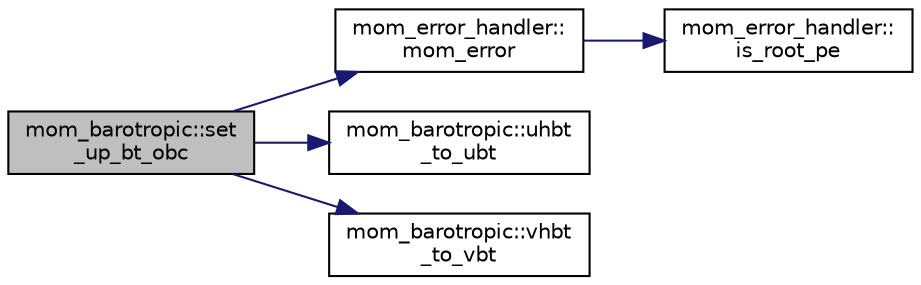 digraph "mom_barotropic::set_up_bt_obc"
{
 // INTERACTIVE_SVG=YES
 // LATEX_PDF_SIZE
  edge [fontname="Helvetica",fontsize="10",labelfontname="Helvetica",labelfontsize="10"];
  node [fontname="Helvetica",fontsize="10",shape=record];
  rankdir="LR";
  Node1 [label="mom_barotropic::set\l_up_bt_obc",height=0.2,width=0.4,color="black", fillcolor="grey75", style="filled", fontcolor="black",tooltip="This subroutine sets up the private structure used to apply the open boundary conditions,..."];
  Node1 -> Node2 [color="midnightblue",fontsize="10",style="solid",fontname="Helvetica"];
  Node2 [label="mom_error_handler::\lmom_error",height=0.2,width=0.4,color="black", fillcolor="white", style="filled",URL="$namespacemom__error__handler.html#a460cfb79a06c29fc249952c2a3710d67",tooltip="This provides a convenient interface for writing an mpp_error message with run-time filter based on a..."];
  Node2 -> Node3 [color="midnightblue",fontsize="10",style="solid",fontname="Helvetica"];
  Node3 [label="mom_error_handler::\lis_root_pe",height=0.2,width=0.4,color="black", fillcolor="white", style="filled",URL="$namespacemom__error__handler.html#ad5f00a53059c72fe2332d1436c80ca71",tooltip="This returns .true. if the current PE is the root PE."];
  Node1 -> Node4 [color="midnightblue",fontsize="10",style="solid",fontname="Helvetica"];
  Node4 [label="mom_barotropic::uhbt\l_to_ubt",height=0.2,width=0.4,color="black", fillcolor="white", style="filled",URL="$namespacemom__barotropic.html#aa9804838e509354bad61368416fcc889",tooltip="This function inverts the transport function to determine the barotopic velocity that is consistent w..."];
  Node1 -> Node5 [color="midnightblue",fontsize="10",style="solid",fontname="Helvetica"];
  Node5 [label="mom_barotropic::vhbt\l_to_vbt",height=0.2,width=0.4,color="black", fillcolor="white", style="filled",URL="$namespacemom__barotropic.html#ae3fd1674ca574d406c0455182422d08b",tooltip="This function inverts the transport function to determine the barotopic velocity that is consistent w..."];
}
